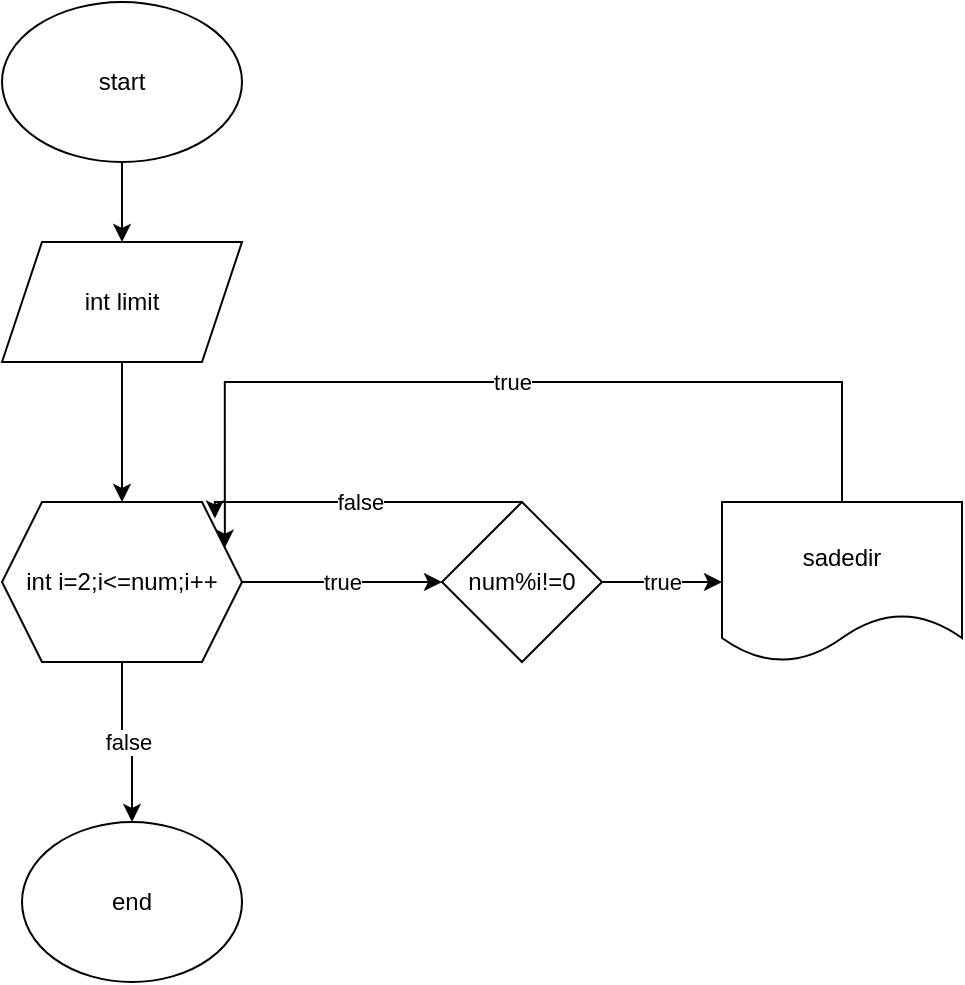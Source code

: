 <mxfile version="24.7.17">
  <diagram name="Page-1" id="9kjqJs9BznTvYSPyJDCG">
    <mxGraphModel dx="1050" dy="565" grid="1" gridSize="10" guides="1" tooltips="1" connect="1" arrows="1" fold="1" page="1" pageScale="1" pageWidth="850" pageHeight="1100" math="0" shadow="0">
      <root>
        <mxCell id="0" />
        <mxCell id="1" parent="0" />
        <mxCell id="vvcyjGvF8wjeZNIja5YO-3" value="" style="edgeStyle=orthogonalEdgeStyle;rounded=0;orthogonalLoop=1;jettySize=auto;html=1;" edge="1" parent="1" source="vvcyjGvF8wjeZNIja5YO-1" target="vvcyjGvF8wjeZNIja5YO-2">
          <mxGeometry relative="1" as="geometry" />
        </mxCell>
        <mxCell id="vvcyjGvF8wjeZNIja5YO-1" value="start" style="ellipse;whiteSpace=wrap;html=1;" vertex="1" parent="1">
          <mxGeometry x="330" y="90" width="120" height="80" as="geometry" />
        </mxCell>
        <mxCell id="vvcyjGvF8wjeZNIja5YO-5" value="" style="edgeStyle=orthogonalEdgeStyle;rounded=0;orthogonalLoop=1;jettySize=auto;html=1;" edge="1" parent="1" source="vvcyjGvF8wjeZNIja5YO-2" target="vvcyjGvF8wjeZNIja5YO-4">
          <mxGeometry relative="1" as="geometry" />
        </mxCell>
        <mxCell id="vvcyjGvF8wjeZNIja5YO-2" value="int limit" style="shape=parallelogram;perimeter=parallelogramPerimeter;whiteSpace=wrap;html=1;fixedSize=1;" vertex="1" parent="1">
          <mxGeometry x="330" y="210" width="120" height="60" as="geometry" />
        </mxCell>
        <mxCell id="vvcyjGvF8wjeZNIja5YO-7" value="true" style="edgeStyle=orthogonalEdgeStyle;rounded=0;orthogonalLoop=1;jettySize=auto;html=1;" edge="1" parent="1" source="vvcyjGvF8wjeZNIja5YO-4" target="vvcyjGvF8wjeZNIja5YO-6">
          <mxGeometry relative="1" as="geometry" />
        </mxCell>
        <mxCell id="vvcyjGvF8wjeZNIja5YO-9" value="false" style="edgeStyle=orthogonalEdgeStyle;rounded=0;orthogonalLoop=1;jettySize=auto;html=1;" edge="1" parent="1" source="vvcyjGvF8wjeZNIja5YO-4" target="vvcyjGvF8wjeZNIja5YO-8">
          <mxGeometry relative="1" as="geometry" />
        </mxCell>
        <mxCell id="vvcyjGvF8wjeZNIja5YO-4" value="int i=2;i&amp;lt;=num;i++" style="shape=hexagon;perimeter=hexagonPerimeter2;whiteSpace=wrap;html=1;fixedSize=1;" vertex="1" parent="1">
          <mxGeometry x="330" y="340" width="120" height="80" as="geometry" />
        </mxCell>
        <mxCell id="vvcyjGvF8wjeZNIja5YO-11" value="true" style="edgeStyle=orthogonalEdgeStyle;rounded=0;orthogonalLoop=1;jettySize=auto;html=1;" edge="1" parent="1" source="vvcyjGvF8wjeZNIja5YO-6" target="vvcyjGvF8wjeZNIja5YO-10">
          <mxGeometry relative="1" as="geometry" />
        </mxCell>
        <mxCell id="vvcyjGvF8wjeZNIja5YO-6" value="num%i!=0" style="rhombus;whiteSpace=wrap;html=1;" vertex="1" parent="1">
          <mxGeometry x="550" y="340" width="80" height="80" as="geometry" />
        </mxCell>
        <mxCell id="vvcyjGvF8wjeZNIja5YO-8" value="end" style="ellipse;whiteSpace=wrap;html=1;" vertex="1" parent="1">
          <mxGeometry x="340" y="500" width="110" height="80" as="geometry" />
        </mxCell>
        <mxCell id="vvcyjGvF8wjeZNIja5YO-15" value="true" style="edgeStyle=orthogonalEdgeStyle;rounded=0;orthogonalLoop=1;jettySize=auto;html=1;entryX=1;entryY=0.25;entryDx=0;entryDy=0;" edge="1" parent="1" source="vvcyjGvF8wjeZNIja5YO-10" target="vvcyjGvF8wjeZNIja5YO-4">
          <mxGeometry relative="1" as="geometry">
            <Array as="points">
              <mxPoint x="750" y="280" />
              <mxPoint x="441" y="280" />
            </Array>
          </mxGeometry>
        </mxCell>
        <mxCell id="vvcyjGvF8wjeZNIja5YO-10" value="sadedir" style="shape=document;whiteSpace=wrap;html=1;boundedLbl=1;" vertex="1" parent="1">
          <mxGeometry x="690" y="340" width="120" height="80" as="geometry" />
        </mxCell>
        <mxCell id="vvcyjGvF8wjeZNIja5YO-14" value="false" style="edgeStyle=orthogonalEdgeStyle;rounded=0;orthogonalLoop=1;jettySize=auto;html=1;entryX=0.887;entryY=0.103;entryDx=0;entryDy=0;entryPerimeter=0;" edge="1" parent="1" source="vvcyjGvF8wjeZNIja5YO-6" target="vvcyjGvF8wjeZNIja5YO-4">
          <mxGeometry relative="1" as="geometry">
            <Array as="points">
              <mxPoint x="590" y="340" />
              <mxPoint x="590" y="340" />
            </Array>
          </mxGeometry>
        </mxCell>
      </root>
    </mxGraphModel>
  </diagram>
</mxfile>
